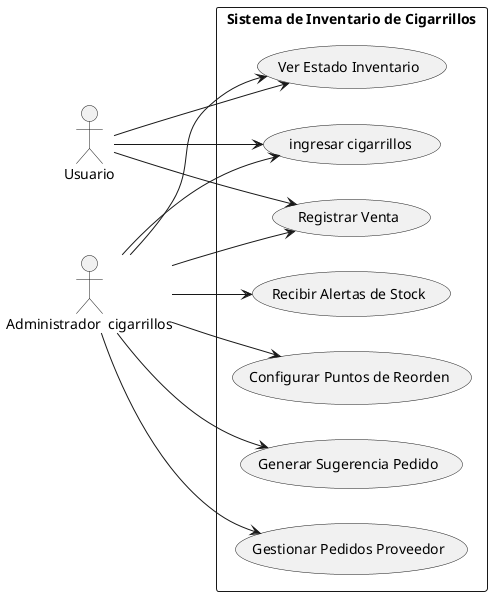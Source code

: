 @startuml casossusuerteinventario
left to right direction
actor "Usuario" as usu     
actor "Administrador  cigarrillos" as admin

rectangle "Sistema de Inventario de Cigarrillos" {
    usecase " ingresar cigarrillos" as UC1
    usecase "Registrar Venta" as UC2
    usecase "Generar Sugerencia Pedido" as UC3
    usecase "Gestionar Pedidos Proveedor" as UC4
    usecase "Ver Estado Inventario" as UC5
    usecase "Configurar Puntos de Reorden" as UC6
    usecase "Recibir Alertas de Stock" as UC7
    }

usu --> UC1
usu --> UC2
usu --> UC5
admin --> UC1
admin --> UC3
admin --> UC4
admin --> UC5
admin --> UC6
admin --> UC7
admin --> UC2
@enduml
